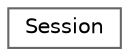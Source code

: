 digraph "Graphical Class Hierarchy"
{
 // INTERACTIVE_SVG=YES
 // LATEX_PDF_SIZE
  bgcolor="transparent";
  edge [fontname=Helvetica,fontsize=10,labelfontname=Helvetica,labelfontsize=10];
  node [fontname=Helvetica,fontsize=10,shape=box,height=0.2,width=0.4];
  rankdir="LR";
  Node0 [id="Node000000",label="Session",height=0.2,width=0.4,color="grey40", fillcolor="white", style="filled",URL="$class_session.html",tooltip="Represents a single editing session containing images and applied commands."];
}
